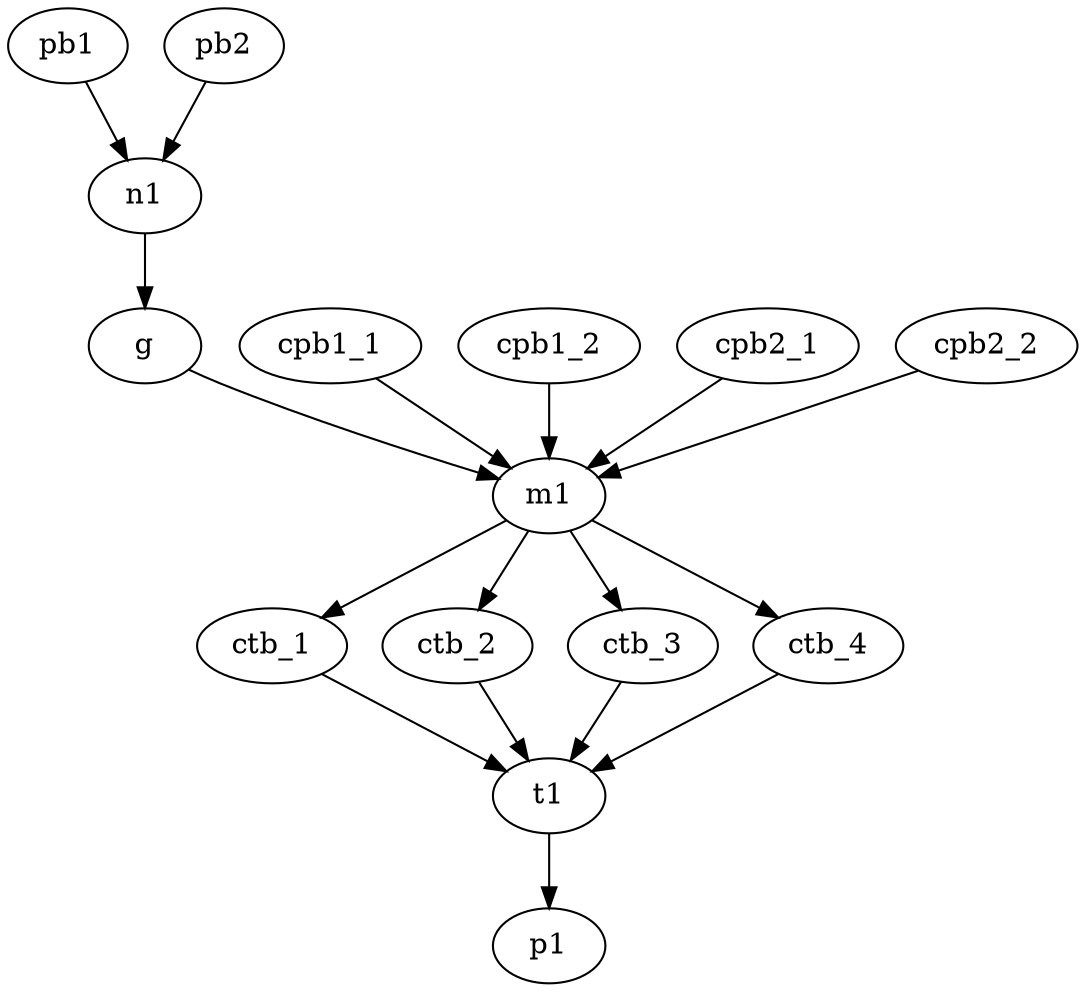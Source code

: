 digraph "" {
	pb1 -> n1	[key=0,
		connection_id=c1,
		connection_ref="{'name': 'c1', 'ID': 'c1', 'entity': 'CHANNEL', 'params': {'data': {'channelWidth': 100, 'connectionSpacing': 1000}}, 'source': {'_\
component': 'pb1', '_port': {'x': 100, 'y': 100, 'layer': 'FLOW', 'label': '1'}}, 'sinks': [{'_component': 'n1', '_port': {'x': \
0, 'y': 0, 'layer': 'FLOW', 'label': '1'}}], 'layer': {'_id': '0', 'name': 'FLOW_0', 'layertype': 'FLOW', 'group': '0', 'params': {'\
data': {}}}, '_paths': []}",
		sink_port="{'_component': 'n1', '_port': {'x': 0, 'y': 0, 'layer': 'FLOW', 'label': '1'}}",
		source_port="{'_component': 'pb1', '_port': {'x': 100, 'y': 100, 'layer': 'FLOW', 'label': '1'}}"];
	pb2 -> n1	[key=0,
		connection_id=c2,
		connection_ref="{'name': 'c2', 'ID': 'c2', 'entity': 'CHANNEL', 'params': {'data': {'channelWidth': 100, 'connectionSpacing': 1000}}, 'source': {'_\
component': 'pb2', '_port': {'x': 100, 'y': 100, 'layer': 'FLOW', 'label': '1'}}, 'sinks': [{'_component': 'n1', '_port': {'x': \
0, 'y': 0, 'layer': 'FLOW', 'label': '1'}}], 'layer': {'_id': '0', 'name': 'FLOW_0', 'layertype': 'FLOW', 'group': '0', 'params': {'\
data': {}}}, '_paths': []}",
		sink_port="{'_component': 'n1', '_port': {'x': 0, 'y': 0, 'layer': 'FLOW', 'label': '1'}}",
		source_port="{'_component': 'pb2', '_port': {'x': 100, 'y': 100, 'layer': 'FLOW', 'label': '1'}}"];
	n1 -> g	[key=0,
		connection_id=c3,
		connection_ref="{'name': 'c3', 'ID': 'c3', 'entity': 'CHANNEL', 'params': {'data': {'channelWidth': 100, 'connectionSpacing': 1000}}, 'source': {'_\
component': 'n1', '_port': {'x': 0, 'y': 0, 'layer': 'FLOW', 'label': '1'}}, 'sinks': [{'_component': 'g', '_port': '1'}], 'layer': {'_\
id': '0', 'name': 'FLOW_0', 'layertype': 'FLOW', 'group': '0', 'params': {'data': {}}}, '_paths': []}",
		sink_port="{'_component': 'g', '_port': '1'}",
		source_port="{'_component': 'n1', '_port': {'x': 0, 'y': 0, 'layer': 'FLOW', 'label': '1'}}"];
	g -> m1	[key=0,
		connection_id=c4,
		connection_ref="{'name': 'c4', 'ID': 'c4', 'entity': 'CHANNEL', 'params': {'data': {'channelWidth': 100, 'connectionSpacing': 1000}}, 'source': {'_\
component': 'g', '_port': '2'}, 'sinks': [{'_component': 'm1', '_port': '1'}], 'layer': {'_id': '0', 'name': 'FLOW_0', 'layertype': '\
FLOW', 'group': '0', 'params': {'data': {}}}, '_paths': []}",
		sink_port="{'_component': 'm1', '_port': '1'}",
		source_port="{'_component': 'g', '_port': '2'}"];
	m1 -> ctb_1	[key=0,
		connection_id=c5,
		connection_ref="{'name': 'c5', 'ID': 'c5', 'entity': 'CHANNEL', 'params': {'data': {'channelWidth': 100, 'connectionSpacing': 1000}}, 'source': {'_\
component': 'm1', '_port': '2'}, 'sinks': [{'_component': 'ctb_1', '_port': \"{'x': 0, 'y': 150, 'layer': 'FLOW', 'label': '1'}\"}], '\
layer': {'_id': '0', 'name': 'FLOW_0', 'layertype': 'FLOW', 'group': '0', 'params': {'data': {}}}, '_paths': []}",
		sink_port="{'_component': 'ctb_1', '_port': \"{'x': 0, 'y': 150, 'layer': 'FLOW', 'label': '1'}\"}",
		source_port="{'_component': 'm1', '_port': '2'}"];
	m1 -> ctb_2	[key=0,
		connection_id=c6,
		connection_ref="{'name': 'c6', 'ID': 'c6', 'entity': 'CHANNEL', 'params': {'data': {'channelWidth': 100, 'connectionSpacing': 1000}}, 'source': {'_\
component': 'm1', '_port': '3'}, 'sinks': [{'_component': 'ctb_2', '_port': \"{'x': 0, 'y': 150, 'layer': 'FLOW', 'label': '1'}\"}], '\
layer': {'_id': '0', 'name': 'FLOW_0', 'layertype': 'FLOW', 'group': '0', 'params': {'data': {}}}, '_paths': []}",
		sink_port="{'_component': 'ctb_2', '_port': \"{'x': 0, 'y': 150, 'layer': 'FLOW', 'label': '1'}\"}",
		source_port="{'_component': 'm1', '_port': '3'}"];
	m1 -> ctb_3	[key=0,
		connection_id=c7,
		connection_ref="{'name': 'c7', 'ID': 'c7', 'entity': 'CHANNEL', 'params': {'data': {'channelWidth': 100, 'connectionSpacing': 1000}}, 'source': {'_\
component': 'm1', '_port': '4'}, 'sinks': [{'_component': 'ctb_3', '_port': \"{'x': 0, 'y': 150, 'layer': 'FLOW', 'label': '1'}\"}], '\
layer': {'_id': '0', 'name': 'FLOW_0', 'layertype': 'FLOW', 'group': '0', 'params': {'data': {}}}, '_paths': []}",
		sink_port="{'_component': 'ctb_3', '_port': \"{'x': 0, 'y': 150, 'layer': 'FLOW', 'label': '1'}\"}",
		source_port="{'_component': 'm1', '_port': '4'}"];
	m1 -> ctb_4	[key=0,
		connection_id=c8,
		connection_ref="{'name': 'c8', 'ID': 'c8', 'entity': 'CHANNEL', 'params': {'data': {'channelWidth': 100, 'connectionSpacing': 1000}}, 'source': {'_\
component': 'm1', '_port': '5'}, 'sinks': [{'_component': 'ctb_4', '_port': \"{'x': 0, 'y': 150, 'layer': 'FLOW', 'label': '1'}\"}], '\
layer': {'_id': '0', 'name': 'FLOW_0', 'layertype': 'FLOW', 'group': '0', 'params': {'data': {}}}, '_paths': []}",
		sink_port="{'_component': 'ctb_4', '_port': \"{'x': 0, 'y': 150, 'layer': 'FLOW', 'label': '1'}\"}",
		source_port="{'_component': 'm1', '_port': '5'}"];
	t1 -> p1	[key=0,
		connection_id=c13,
		connection_ref="{'name': 'c13', 'ID': 'c13', 'entity': 'CHANNEL', 'params': {'data': {'channelWidth': 100, 'connectionSpacing': 1000}}, 'source': {'_\
component': 't1', '_port': '1'}, 'sinks': [{'_component': 'p1', '_port': {'x': 100, 'y': 100, 'layer': 'FLOW', 'label': '1'}}], '\
layer': {'_id': '0', 'name': 'FLOW_0', 'layertype': 'FLOW', 'group': '0', 'params': {'data': {}}}, '_paths': []}",
		sink_port="{'_component': 'p1', '_port': {'x': 100, 'y': 100, 'layer': 'FLOW', 'label': '1'}}",
		source_port="{'_component': 't1', '_port': '1'}"];
	ctb_1 -> t1	[key=0,
		connection_id=c9,
		connection_ref="{'name': 'c9', 'ID': 'c9', 'entity': 'CHANNEL', 'params': {'data': {'channelWidth': 100, 'connectionSpacing': 1000}}, 'source': {'_\
component': 'ctb_1', '_port': \"{'x': 0, 'y': 150, 'layer': 'FLOW', 'label': '1'}\"}, 'sinks': [{'_component': 't1', '_port': '5'}], '\
layer': {'_id': '0', 'name': 'FLOW_0', 'layertype': 'FLOW', 'group': '0', 'params': {'data': {}}}, '_paths': []}",
		sink_port="{'_component': 't1', '_port': '5'}",
		source_port="{'_component': 'ctb_1', '_port': \"{'x': 0, 'y': 150, 'layer': 'FLOW', 'label': '1'}\"}"];
	ctb_2 -> t1	[key=0,
		connection_id=c10,
		connection_ref="{'name': 'c10', 'ID': 'c10', 'entity': 'CHANNEL', 'params': {'data': {'channelWidth': 100, 'connectionSpacing': 1000}}, 'source': {'_\
component': 'ctb_2', '_port': \"{'x': 0, 'y': 150, 'layer': 'FLOW', 'label': '1'}\"}, 'sinks': [{'_component': 't1', '_port': '4'}], '\
layer': {'_id': '0', 'name': 'FLOW_0', 'layertype': 'FLOW', 'group': '0', 'params': {'data': {}}}, '_paths': []}",
		sink_port="{'_component': 't1', '_port': '4'}",
		source_port="{'_component': 'ctb_2', '_port': \"{'x': 0, 'y': 150, 'layer': 'FLOW', 'label': '1'}\"}"];
	ctb_3 -> t1	[key=0,
		connection_id=c11,
		connection_ref="{'name': 'c11', 'ID': 'c11', 'entity': 'CHANNEL', 'params': {'data': {'channelWidth': 100, 'connectionSpacing': 1000}}, 'source': {'_\
component': 'ctb_3', '_port': \"{'x': 0, 'y': 150, 'layer': 'FLOW', 'label': '1'}\"}, 'sinks': [{'_component': 't1', '_port': '3'}], '\
layer': {'_id': '0', 'name': 'FLOW_0', 'layertype': 'FLOW', 'group': '0', 'params': {'data': {}}}, '_paths': []}",
		sink_port="{'_component': 't1', '_port': '3'}",
		source_port="{'_component': 'ctb_3', '_port': \"{'x': 0, 'y': 150, 'layer': 'FLOW', 'label': '1'}\"}"];
	ctb_4 -> t1	[key=0,
		connection_id=c12,
		connection_ref="{'name': 'c12', 'ID': 'c12', 'entity': 'CHANNEL', 'params': {'data': {'channelWidth': 100, 'connectionSpacing': 1000}}, 'source': {'_\
component': 'ctb_4', '_port': \"{'x': 0, 'y': 150, 'layer': 'FLOW', 'label': '1'}\"}, 'sinks': [{'_component': 't1', '_port': '2'}], '\
layer': {'_id': '0', 'name': 'FLOW_0', 'layertype': 'FLOW', 'group': '0', 'params': {'data': {}}}, '_paths': []}",
		sink_port="{'_component': 't1', '_port': '2'}",
		source_port="{'_component': 'ctb_4', '_port': \"{'x': 0, 'y': 150, 'layer': 'FLOW', 'label': '1'}\"}"];
	cpb1_1 -> m1	[key=0,
		connection_id=cc1,
		connection_ref="{'name': 'cc1', 'ID': 'cc1', 'entity': 'CHANNEL', 'params': {'data': {'channelWidth': 50, 'connectionSpacing': 1000}}, 'source': {'_\
component': 'cpb1_1', '_port': {'x': 100, 'y': 100, 'layer': 'FLOW', 'label': '1'}}, 'sinks': [{'_component': 'm1', '_port': '7'}], '\
layer': {'_id': '1', 'name': 'FLOW_0', 'layertype': 'CONTROL', 'group': '0', 'params': {'data': {}}}, '_paths': []}",
		sink_port="{'_component': 'm1', '_port': '7'}",
		source_port="{'_component': 'cpb1_1', '_port': {'x': 100, 'y': 100, 'layer': 'FLOW', 'label': '1'}}"];
	cpb1_2 -> m1	[key=0,
		connection_id=cc2,
		connection_ref="{'name': 'cc2', 'ID': 'cc2', 'entity': 'CHANNEL', 'params': {'data': {'channelWidth': 50, 'connectionSpacing': 1000}}, 'source': {'_\
component': 'cpb1_2', '_port': {'x': 100, 'y': 100, 'layer': 'FLOW', 'label': '1'}}, 'sinks': [{'_component': 'm1', '_port': '9'}], '\
layer': {'_id': '1', 'name': 'FLOW_0', 'layertype': 'CONTROL', 'group': '0', 'params': {'data': {}}}, '_paths': []}",
		sink_port="{'_component': 'm1', '_port': '9'}",
		source_port="{'_component': 'cpb1_2', '_port': {'x': 100, 'y': 100, 'layer': 'FLOW', 'label': '1'}}"];
	cpb2_1 -> m1	[key=0,
		connection_id=cc3,
		connection_ref="{'name': 'cc3', 'ID': 'cc3', 'entity': 'CHANNEL', 'params': {'data': {'channelWidth': 50, 'connectionSpacing': 1000}}, 'source': {'_\
component': 'cpb2_1', '_port': {'x': 100, 'y': 100, 'layer': 'FLOW', 'label': '1'}}, 'sinks': [{'_component': 'm1', '_port': '6'}], '\
layer': {'_id': '1', 'name': 'FLOW_0', 'layertype': 'CONTROL', 'group': '0', 'params': {'data': {}}}, '_paths': []}",
		sink_port="{'_component': 'm1', '_port': '6'}",
		source_port="{'_component': 'cpb2_1', '_port': {'x': 100, 'y': 100, 'layer': 'FLOW', 'label': '1'}}"];
	cpb2_2 -> m1	[key=0,
		connection_id=cc4,
		connection_ref="{'name': 'cc4', 'ID': 'cc4', 'entity': 'CHANNEL', 'params': {'data': {'channelWidth': 50, 'connectionSpacing': 1000}}, 'source': {'_\
component': 'cpb2_2', '_port': {'x': 100, 'y': 100, 'layer': 'FLOW', 'label': '1'}}, 'sinks': [{'_component': 'm1', '_port': '8'}], '\
layer': {'_id': '1', 'name': 'FLOW_0', 'layertype': 'CONTROL', 'group': '0', 'params': {'data': {}}}, '_paths': []}",
		sink_port="{'_component': 'm1', '_port': '8'}",
		source_port="{'_component': 'cpb2_2', '_port': {'x': 100, 'y': 100, 'layer': 'FLOW', 'label': '1'}}"];
}
